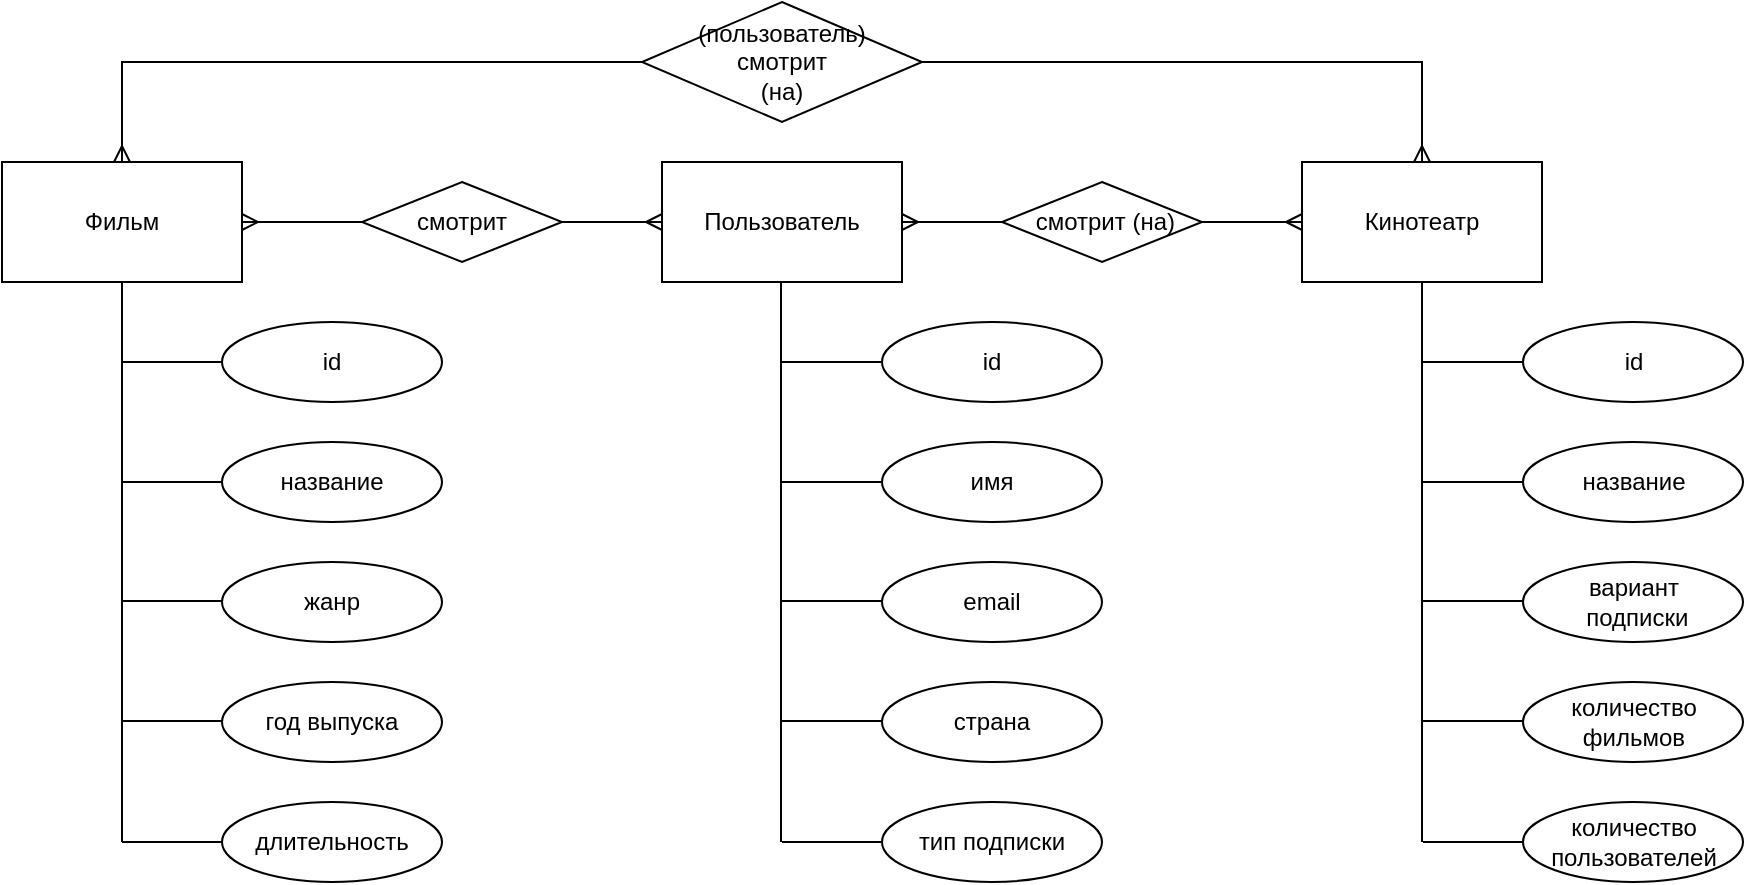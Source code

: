 <mxfile version="24.8.3">
  <diagram id="C5RBs43oDa-KdzZeNtuy" name="Page-1">
    <mxGraphModel dx="926" dy="457" grid="1" gridSize="10" guides="1" tooltips="1" connect="1" arrows="1" fold="1" page="1" pageScale="1" pageWidth="827" pageHeight="1169" math="0" shadow="0">
      <root>
        <mxCell id="WIyWlLk6GJQsqaUBKTNV-0" />
        <mxCell id="WIyWlLk6GJQsqaUBKTNV-1" parent="WIyWlLk6GJQsqaUBKTNV-0" />
        <mxCell id="xai1oZRnohtGifXalHaM-0" value="Пользователь" style="rounded=0;whiteSpace=wrap;html=1;labelBackgroundColor=none;" vertex="1" parent="WIyWlLk6GJQsqaUBKTNV-1">
          <mxGeometry x="590" y="150" width="120" height="60" as="geometry" />
        </mxCell>
        <mxCell id="xai1oZRnohtGifXalHaM-1" value="Фильм" style="rounded=0;whiteSpace=wrap;html=1;labelBackgroundColor=none;" vertex="1" parent="WIyWlLk6GJQsqaUBKTNV-1">
          <mxGeometry x="260" y="150" width="120" height="60" as="geometry" />
        </mxCell>
        <mxCell id="xai1oZRnohtGifXalHaM-2" value="Кинотеатр" style="rounded=0;whiteSpace=wrap;html=1;labelBackgroundColor=none;" vertex="1" parent="WIyWlLk6GJQsqaUBKTNV-1">
          <mxGeometry x="910" y="150" width="120" height="60" as="geometry" />
        </mxCell>
        <mxCell id="xai1oZRnohtGifXalHaM-4" value="&amp;nbsp;смотрит (на)" style="rhombus;whiteSpace=wrap;html=1;labelBackgroundColor=none;" vertex="1" parent="WIyWlLk6GJQsqaUBKTNV-1">
          <mxGeometry x="760" y="160" width="100" height="40" as="geometry" />
        </mxCell>
        <mxCell id="xai1oZRnohtGifXalHaM-5" value="смотрит" style="rhombus;whiteSpace=wrap;html=1;labelBackgroundColor=none;" vertex="1" parent="WIyWlLk6GJQsqaUBKTNV-1">
          <mxGeometry x="440" y="160" width="100" height="40" as="geometry" />
        </mxCell>
        <mxCell id="xai1oZRnohtGifXalHaM-8" value="" style="endArrow=none;html=1;rounded=0;exitX=1;exitY=0.5;exitDx=0;exitDy=0;entryX=0;entryY=0.5;entryDx=0;entryDy=0;startArrow=ERmany;startFill=0;" edge="1" parent="WIyWlLk6GJQsqaUBKTNV-1" source="xai1oZRnohtGifXalHaM-1" target="xai1oZRnohtGifXalHaM-5">
          <mxGeometry width="50" height="50" relative="1" as="geometry">
            <mxPoint x="600" y="240" as="sourcePoint" />
            <mxPoint x="670" y="240" as="targetPoint" />
          </mxGeometry>
        </mxCell>
        <mxCell id="xai1oZRnohtGifXalHaM-9" value="" style="endArrow=ERmany;html=1;rounded=0;exitX=1;exitY=0.5;exitDx=0;exitDy=0;entryX=0;entryY=0.5;entryDx=0;entryDy=0;endFill=0;" edge="1" parent="WIyWlLk6GJQsqaUBKTNV-1" source="xai1oZRnohtGifXalHaM-5" target="xai1oZRnohtGifXalHaM-0">
          <mxGeometry width="50" height="50" relative="1" as="geometry">
            <mxPoint x="390" y="190" as="sourcePoint" />
            <mxPoint x="450" y="190" as="targetPoint" />
          </mxGeometry>
        </mxCell>
        <mxCell id="xai1oZRnohtGifXalHaM-10" value="" style="endArrow=none;html=1;rounded=0;exitX=1;exitY=0.5;exitDx=0;exitDy=0;entryX=0;entryY=0.5;entryDx=0;entryDy=0;startArrow=ERmany;startFill=0;" edge="1" parent="WIyWlLk6GJQsqaUBKTNV-1" source="xai1oZRnohtGifXalHaM-0" target="xai1oZRnohtGifXalHaM-4">
          <mxGeometry width="50" height="50" relative="1" as="geometry">
            <mxPoint x="400" y="200" as="sourcePoint" />
            <mxPoint x="460" y="200" as="targetPoint" />
          </mxGeometry>
        </mxCell>
        <mxCell id="xai1oZRnohtGifXalHaM-11" value="" style="endArrow=none;html=1;rounded=0;exitX=0;exitY=0.5;exitDx=0;exitDy=0;entryX=1;entryY=0.5;entryDx=0;entryDy=0;startArrow=ERmany;startFill=0;" edge="1" parent="WIyWlLk6GJQsqaUBKTNV-1" source="xai1oZRnohtGifXalHaM-2" target="xai1oZRnohtGifXalHaM-4">
          <mxGeometry width="50" height="50" relative="1" as="geometry">
            <mxPoint x="720" y="190" as="sourcePoint" />
            <mxPoint x="770" y="190" as="targetPoint" />
          </mxGeometry>
        </mxCell>
        <mxCell id="xai1oZRnohtGifXalHaM-15" value="" style="endArrow=none;html=1;rounded=0;exitX=0.5;exitY=0;exitDx=0;exitDy=0;startArrow=ERmany;startFill=0;" edge="1" parent="WIyWlLk6GJQsqaUBKTNV-1" source="xai1oZRnohtGifXalHaM-1" target="xai1oZRnohtGifXalHaM-16">
          <mxGeometry width="50" height="50" relative="1" as="geometry">
            <mxPoint x="620" y="200" as="sourcePoint" />
            <mxPoint x="580" y="100" as="targetPoint" />
            <Array as="points">
              <mxPoint x="320" y="100" />
            </Array>
          </mxGeometry>
        </mxCell>
        <mxCell id="xai1oZRnohtGifXalHaM-17" style="edgeStyle=orthogonalEdgeStyle;rounded=0;orthogonalLoop=1;jettySize=auto;html=1;entryX=0.5;entryY=0;entryDx=0;entryDy=0;endArrow=ERmany;endFill=0;" edge="1" parent="WIyWlLk6GJQsqaUBKTNV-1" source="xai1oZRnohtGifXalHaM-16" target="xai1oZRnohtGifXalHaM-2">
          <mxGeometry relative="1" as="geometry">
            <mxPoint x="760" y="100" as="targetPoint" />
          </mxGeometry>
        </mxCell>
        <mxCell id="xai1oZRnohtGifXalHaM-16" value="(пользователь)&lt;div&gt;смотрит&lt;/div&gt;&lt;div&gt;(на)&lt;/div&gt;" style="rhombus;whiteSpace=wrap;html=1;" vertex="1" parent="WIyWlLk6GJQsqaUBKTNV-1">
          <mxGeometry x="580" y="70" width="140" height="60" as="geometry" />
        </mxCell>
        <mxCell id="xai1oZRnohtGifXalHaM-18" value="" style="endArrow=none;html=1;rounded=0;exitX=0.5;exitY=1;exitDx=0;exitDy=0;" edge="1" parent="WIyWlLk6GJQsqaUBKTNV-1" source="xai1oZRnohtGifXalHaM-1">
          <mxGeometry width="50" height="50" relative="1" as="geometry">
            <mxPoint x="620" y="310" as="sourcePoint" />
            <mxPoint x="320" y="490" as="targetPoint" />
          </mxGeometry>
        </mxCell>
        <mxCell id="xai1oZRnohtGifXalHaM-19" value="" style="endArrow=none;html=1;rounded=0;" edge="1" parent="WIyWlLk6GJQsqaUBKTNV-1" target="xai1oZRnohtGifXalHaM-20">
          <mxGeometry width="50" height="50" relative="1" as="geometry">
            <mxPoint x="320" y="250" as="sourcePoint" />
            <mxPoint x="370" y="250" as="targetPoint" />
          </mxGeometry>
        </mxCell>
        <mxCell id="xai1oZRnohtGifXalHaM-20" value="id" style="ellipse;whiteSpace=wrap;html=1;" vertex="1" parent="WIyWlLk6GJQsqaUBKTNV-1">
          <mxGeometry x="370" y="230" width="110" height="40" as="geometry" />
        </mxCell>
        <mxCell id="xai1oZRnohtGifXalHaM-22" value="" style="endArrow=none;html=1;rounded=0;" edge="1" parent="WIyWlLk6GJQsqaUBKTNV-1">
          <mxGeometry width="50" height="50" relative="1" as="geometry">
            <mxPoint x="320" y="310" as="sourcePoint" />
            <mxPoint x="380" y="310" as="targetPoint" />
          </mxGeometry>
        </mxCell>
        <mxCell id="xai1oZRnohtGifXalHaM-23" value="" style="endArrow=none;html=1;rounded=0;" edge="1" parent="WIyWlLk6GJQsqaUBKTNV-1">
          <mxGeometry width="50" height="50" relative="1" as="geometry">
            <mxPoint x="320" y="369.5" as="sourcePoint" />
            <mxPoint x="380" y="369.5" as="targetPoint" />
          </mxGeometry>
        </mxCell>
        <mxCell id="xai1oZRnohtGifXalHaM-24" value="" style="endArrow=none;html=1;rounded=0;" edge="1" parent="WIyWlLk6GJQsqaUBKTNV-1">
          <mxGeometry width="50" height="50" relative="1" as="geometry">
            <mxPoint x="320" y="429.5" as="sourcePoint" />
            <mxPoint x="380" y="429.5" as="targetPoint" />
          </mxGeometry>
        </mxCell>
        <mxCell id="xai1oZRnohtGifXalHaM-25" value="" style="endArrow=none;html=1;rounded=0;" edge="1" parent="WIyWlLk6GJQsqaUBKTNV-1">
          <mxGeometry width="50" height="50" relative="1" as="geometry">
            <mxPoint x="320" y="490" as="sourcePoint" />
            <mxPoint x="380" y="490" as="targetPoint" />
          </mxGeometry>
        </mxCell>
        <mxCell id="xai1oZRnohtGifXalHaM-26" value="название" style="ellipse;whiteSpace=wrap;html=1;" vertex="1" parent="WIyWlLk6GJQsqaUBKTNV-1">
          <mxGeometry x="370" y="290" width="110" height="40" as="geometry" />
        </mxCell>
        <mxCell id="xai1oZRnohtGifXalHaM-27" value="жанр" style="ellipse;whiteSpace=wrap;html=1;" vertex="1" parent="WIyWlLk6GJQsqaUBKTNV-1">
          <mxGeometry x="370" y="350" width="110" height="40" as="geometry" />
        </mxCell>
        <mxCell id="xai1oZRnohtGifXalHaM-30" value="год выпуска" style="ellipse;whiteSpace=wrap;html=1;" vertex="1" parent="WIyWlLk6GJQsqaUBKTNV-1">
          <mxGeometry x="370" y="410" width="110" height="40" as="geometry" />
        </mxCell>
        <mxCell id="xai1oZRnohtGifXalHaM-31" value="длительность" style="ellipse;whiteSpace=wrap;html=1;" vertex="1" parent="WIyWlLk6GJQsqaUBKTNV-1">
          <mxGeometry x="370" y="470" width="110" height="40" as="geometry" />
        </mxCell>
        <mxCell id="xai1oZRnohtGifXalHaM-32" value="" style="endArrow=none;html=1;rounded=0;" edge="1" parent="WIyWlLk6GJQsqaUBKTNV-1" target="xai1oZRnohtGifXalHaM-33">
          <mxGeometry width="50" height="50" relative="1" as="geometry">
            <mxPoint x="650" y="250" as="sourcePoint" />
            <mxPoint x="700" y="250" as="targetPoint" />
          </mxGeometry>
        </mxCell>
        <mxCell id="xai1oZRnohtGifXalHaM-33" value="id" style="ellipse;whiteSpace=wrap;html=1;" vertex="1" parent="WIyWlLk6GJQsqaUBKTNV-1">
          <mxGeometry x="700" y="230" width="110" height="40" as="geometry" />
        </mxCell>
        <mxCell id="xai1oZRnohtGifXalHaM-34" value="" style="endArrow=none;html=1;rounded=0;" edge="1" parent="WIyWlLk6GJQsqaUBKTNV-1">
          <mxGeometry width="50" height="50" relative="1" as="geometry">
            <mxPoint x="650" y="310" as="sourcePoint" />
            <mxPoint x="710" y="310" as="targetPoint" />
          </mxGeometry>
        </mxCell>
        <mxCell id="xai1oZRnohtGifXalHaM-35" value="" style="endArrow=none;html=1;rounded=0;" edge="1" parent="WIyWlLk6GJQsqaUBKTNV-1">
          <mxGeometry width="50" height="50" relative="1" as="geometry">
            <mxPoint x="650" y="369.5" as="sourcePoint" />
            <mxPoint x="710" y="369.5" as="targetPoint" />
          </mxGeometry>
        </mxCell>
        <mxCell id="xai1oZRnohtGifXalHaM-36" value="" style="endArrow=none;html=1;rounded=0;" edge="1" parent="WIyWlLk6GJQsqaUBKTNV-1">
          <mxGeometry width="50" height="50" relative="1" as="geometry">
            <mxPoint x="650" y="429.5" as="sourcePoint" />
            <mxPoint x="710" y="429.5" as="targetPoint" />
          </mxGeometry>
        </mxCell>
        <mxCell id="xai1oZRnohtGifXalHaM-37" value="" style="endArrow=none;html=1;rounded=0;" edge="1" parent="WIyWlLk6GJQsqaUBKTNV-1">
          <mxGeometry width="50" height="50" relative="1" as="geometry">
            <mxPoint x="650" y="490" as="sourcePoint" />
            <mxPoint x="710" y="490" as="targetPoint" />
          </mxGeometry>
        </mxCell>
        <mxCell id="xai1oZRnohtGifXalHaM-38" value="имя" style="ellipse;whiteSpace=wrap;html=1;" vertex="1" parent="WIyWlLk6GJQsqaUBKTNV-1">
          <mxGeometry x="700" y="290" width="110" height="40" as="geometry" />
        </mxCell>
        <mxCell id="xai1oZRnohtGifXalHaM-39" value="email" style="ellipse;whiteSpace=wrap;html=1;" vertex="1" parent="WIyWlLk6GJQsqaUBKTNV-1">
          <mxGeometry x="700" y="350" width="110" height="40" as="geometry" />
        </mxCell>
        <mxCell id="xai1oZRnohtGifXalHaM-40" value="страна" style="ellipse;whiteSpace=wrap;html=1;" vertex="1" parent="WIyWlLk6GJQsqaUBKTNV-1">
          <mxGeometry x="700" y="410" width="110" height="40" as="geometry" />
        </mxCell>
        <mxCell id="xai1oZRnohtGifXalHaM-41" value="тип подписки" style="ellipse;whiteSpace=wrap;html=1;" vertex="1" parent="WIyWlLk6GJQsqaUBKTNV-1">
          <mxGeometry x="700" y="470" width="110" height="40" as="geometry" />
        </mxCell>
        <mxCell id="xai1oZRnohtGifXalHaM-42" value="" style="endArrow=none;html=1;rounded=0;exitX=0.5;exitY=1;exitDx=0;exitDy=0;" edge="1" parent="WIyWlLk6GJQsqaUBKTNV-1">
          <mxGeometry width="50" height="50" relative="1" as="geometry">
            <mxPoint x="649.5" y="210" as="sourcePoint" />
            <mxPoint x="649.5" y="490" as="targetPoint" />
          </mxGeometry>
        </mxCell>
        <mxCell id="xai1oZRnohtGifXalHaM-43" value="" style="endArrow=none;html=1;rounded=0;" edge="1" parent="WIyWlLk6GJQsqaUBKTNV-1" target="xai1oZRnohtGifXalHaM-44">
          <mxGeometry width="50" height="50" relative="1" as="geometry">
            <mxPoint x="970.5" y="250" as="sourcePoint" />
            <mxPoint x="1020.5" y="250" as="targetPoint" />
          </mxGeometry>
        </mxCell>
        <mxCell id="xai1oZRnohtGifXalHaM-44" value="id" style="ellipse;whiteSpace=wrap;html=1;" vertex="1" parent="WIyWlLk6GJQsqaUBKTNV-1">
          <mxGeometry x="1020.5" y="230" width="110" height="40" as="geometry" />
        </mxCell>
        <mxCell id="xai1oZRnohtGifXalHaM-45" value="" style="endArrow=none;html=1;rounded=0;" edge="1" parent="WIyWlLk6GJQsqaUBKTNV-1">
          <mxGeometry width="50" height="50" relative="1" as="geometry">
            <mxPoint x="970.5" y="310" as="sourcePoint" />
            <mxPoint x="1030.5" y="310" as="targetPoint" />
          </mxGeometry>
        </mxCell>
        <mxCell id="xai1oZRnohtGifXalHaM-46" value="" style="endArrow=none;html=1;rounded=0;" edge="1" parent="WIyWlLk6GJQsqaUBKTNV-1">
          <mxGeometry width="50" height="50" relative="1" as="geometry">
            <mxPoint x="970.5" y="369.5" as="sourcePoint" />
            <mxPoint x="1030.5" y="369.5" as="targetPoint" />
          </mxGeometry>
        </mxCell>
        <mxCell id="xai1oZRnohtGifXalHaM-47" value="" style="endArrow=none;html=1;rounded=0;" edge="1" parent="WIyWlLk6GJQsqaUBKTNV-1">
          <mxGeometry width="50" height="50" relative="1" as="geometry">
            <mxPoint x="970.5" y="429.5" as="sourcePoint" />
            <mxPoint x="1030.5" y="429.5" as="targetPoint" />
          </mxGeometry>
        </mxCell>
        <mxCell id="xai1oZRnohtGifXalHaM-48" value="" style="endArrow=none;html=1;rounded=0;" edge="1" parent="WIyWlLk6GJQsqaUBKTNV-1">
          <mxGeometry width="50" height="50" relative="1" as="geometry">
            <mxPoint x="970.5" y="490" as="sourcePoint" />
            <mxPoint x="1030.5" y="490" as="targetPoint" />
          </mxGeometry>
        </mxCell>
        <mxCell id="xai1oZRnohtGifXalHaM-49" value="название" style="ellipse;whiteSpace=wrap;html=1;" vertex="1" parent="WIyWlLk6GJQsqaUBKTNV-1">
          <mxGeometry x="1020.5" y="290" width="110" height="40" as="geometry" />
        </mxCell>
        <mxCell id="xai1oZRnohtGifXalHaM-50" value="вариант&lt;div&gt;&amp;nbsp;&lt;span style=&quot;background-color: initial;&quot;&gt;подписки&lt;/span&gt;&lt;/div&gt;" style="ellipse;whiteSpace=wrap;html=1;" vertex="1" parent="WIyWlLk6GJQsqaUBKTNV-1">
          <mxGeometry x="1020.5" y="350" width="110" height="40" as="geometry" />
        </mxCell>
        <mxCell id="xai1oZRnohtGifXalHaM-51" value="количество&lt;div&gt;фильмов&lt;/div&gt;" style="ellipse;whiteSpace=wrap;html=1;" vertex="1" parent="WIyWlLk6GJQsqaUBKTNV-1">
          <mxGeometry x="1020.5" y="410" width="110" height="40" as="geometry" />
        </mxCell>
        <mxCell id="xai1oZRnohtGifXalHaM-52" value="количество&lt;div&gt;пользователей&lt;/div&gt;" style="ellipse;whiteSpace=wrap;html=1;" vertex="1" parent="WIyWlLk6GJQsqaUBKTNV-1">
          <mxGeometry x="1020.5" y="470" width="110" height="40" as="geometry" />
        </mxCell>
        <mxCell id="xai1oZRnohtGifXalHaM-53" value="" style="endArrow=none;html=1;rounded=0;exitX=0.5;exitY=1;exitDx=0;exitDy=0;" edge="1" parent="WIyWlLk6GJQsqaUBKTNV-1">
          <mxGeometry width="50" height="50" relative="1" as="geometry">
            <mxPoint x="970" y="210" as="sourcePoint" />
            <mxPoint x="970" y="490" as="targetPoint" />
          </mxGeometry>
        </mxCell>
      </root>
    </mxGraphModel>
  </diagram>
</mxfile>
